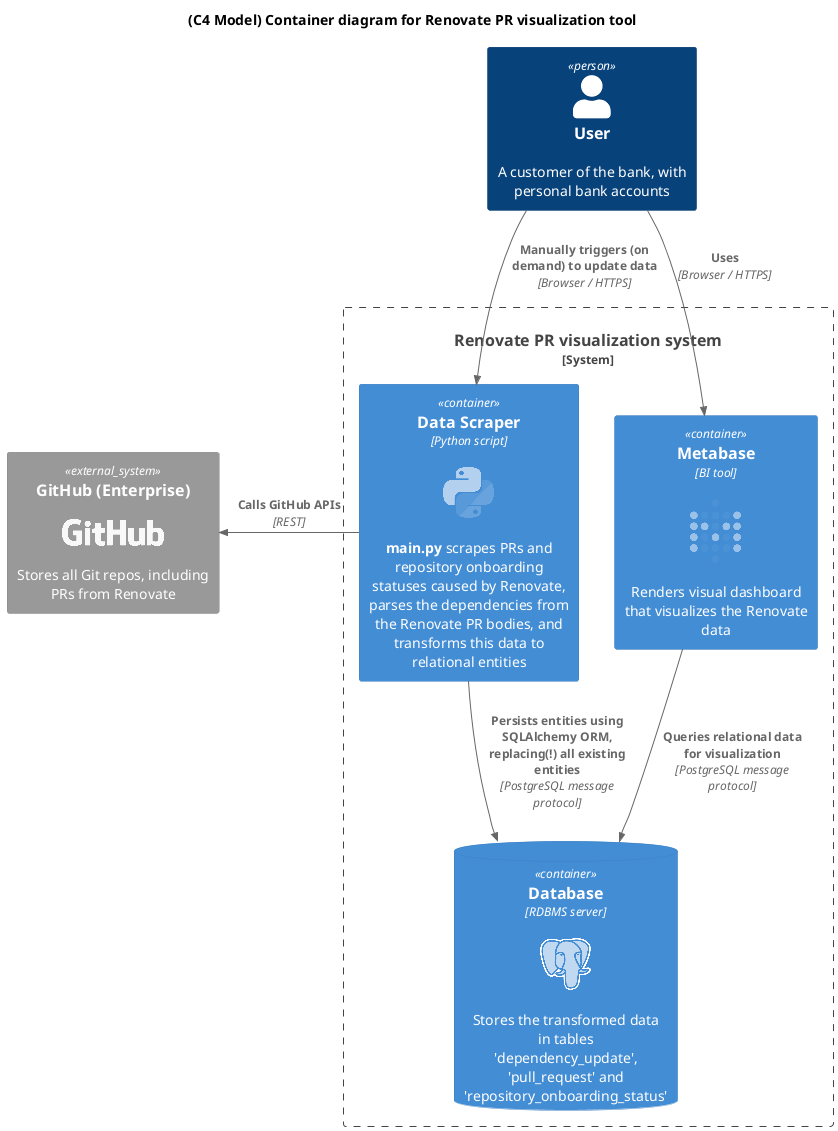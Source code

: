 @startuml
!include <C4/C4_Container.puml>
!include <logos/postgresql.puml>
!include <logos/python.puml>
!include <logos/github.puml>
!include <logos/metabase.puml>

title (C4 Model) Container diagram for Renovate PR visualization tool

Person(user, User, "A customer of the bank, with personal bank accounts")

System_Ext(github, "GitHub (Enterprise)", "<$github>\n\nStores all Git repos, including PRs from Renovate")

System_Boundary(tool, "Renovate PR visualization system") {
    Container(metabase, "Metabase", "BI tool", "<$metabase>\n\nRenders visual dashboard that visualizes the Renovate data")
    Container(datascraper, "Data Scraper", "Python script", "<$python>\n\n**main.py** scrapes PRs and repository onboarding statuses caused by Renovate, parses the dependencies from the Renovate PR bodies, and transforms this data to relational entities")
    ContainerDb(database, "Database", "RDBMS server", "<$postgresql>\n\nStores the transformed data in tables 'dependency_update', 'pull_request' and 'repository_onboarding_status'")
}

Rel(datascraper, database, "Persists entities using SQLAlchemy ORM, replacing(!) all existing entities", "PostgreSQL message protocol")
Rel_L(datascraper, github, "Calls GitHub APIs", "REST")
Rel(metabase, database, "Queries relational data for visualization", "PostgreSQL message protocol")
Rel_D(user, metabase, "Uses", "Browser / HTTPS")
Rel_D(user, datascraper, "Manually triggers (on demand) to update data", "Browser / HTTPS")

@enduml
